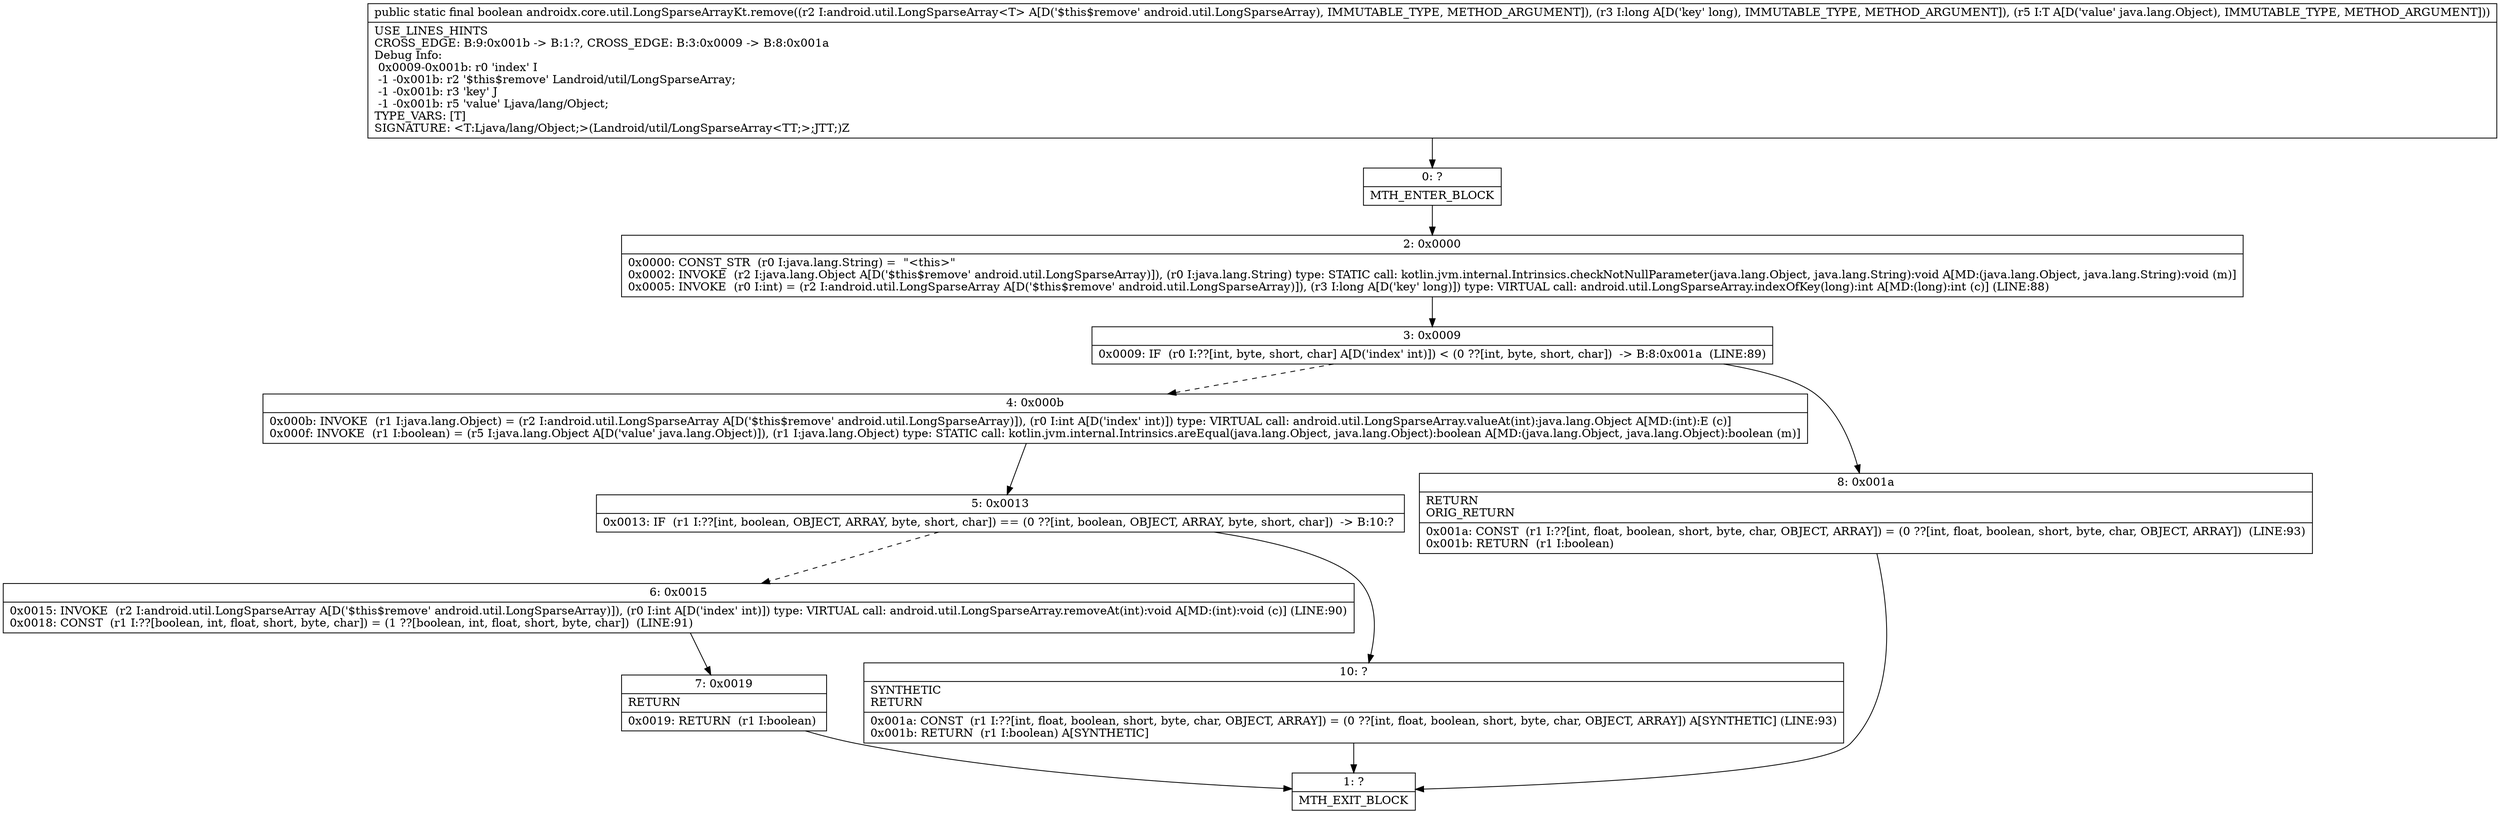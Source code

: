 digraph "CFG forandroidx.core.util.LongSparseArrayKt.remove(Landroid\/util\/LongSparseArray;JLjava\/lang\/Object;)Z" {
Node_0 [shape=record,label="{0\:\ ?|MTH_ENTER_BLOCK\l}"];
Node_2 [shape=record,label="{2\:\ 0x0000|0x0000: CONST_STR  (r0 I:java.lang.String) =  \"\<this\>\" \l0x0002: INVOKE  (r2 I:java.lang.Object A[D('$this$remove' android.util.LongSparseArray)]), (r0 I:java.lang.String) type: STATIC call: kotlin.jvm.internal.Intrinsics.checkNotNullParameter(java.lang.Object, java.lang.String):void A[MD:(java.lang.Object, java.lang.String):void (m)]\l0x0005: INVOKE  (r0 I:int) = (r2 I:android.util.LongSparseArray A[D('$this$remove' android.util.LongSparseArray)]), (r3 I:long A[D('key' long)]) type: VIRTUAL call: android.util.LongSparseArray.indexOfKey(long):int A[MD:(long):int (c)] (LINE:88)\l}"];
Node_3 [shape=record,label="{3\:\ 0x0009|0x0009: IF  (r0 I:??[int, byte, short, char] A[D('index' int)]) \< (0 ??[int, byte, short, char])  \-\> B:8:0x001a  (LINE:89)\l}"];
Node_4 [shape=record,label="{4\:\ 0x000b|0x000b: INVOKE  (r1 I:java.lang.Object) = (r2 I:android.util.LongSparseArray A[D('$this$remove' android.util.LongSparseArray)]), (r0 I:int A[D('index' int)]) type: VIRTUAL call: android.util.LongSparseArray.valueAt(int):java.lang.Object A[MD:(int):E (c)]\l0x000f: INVOKE  (r1 I:boolean) = (r5 I:java.lang.Object A[D('value' java.lang.Object)]), (r1 I:java.lang.Object) type: STATIC call: kotlin.jvm.internal.Intrinsics.areEqual(java.lang.Object, java.lang.Object):boolean A[MD:(java.lang.Object, java.lang.Object):boolean (m)]\l}"];
Node_5 [shape=record,label="{5\:\ 0x0013|0x0013: IF  (r1 I:??[int, boolean, OBJECT, ARRAY, byte, short, char]) == (0 ??[int, boolean, OBJECT, ARRAY, byte, short, char])  \-\> B:10:? \l}"];
Node_6 [shape=record,label="{6\:\ 0x0015|0x0015: INVOKE  (r2 I:android.util.LongSparseArray A[D('$this$remove' android.util.LongSparseArray)]), (r0 I:int A[D('index' int)]) type: VIRTUAL call: android.util.LongSparseArray.removeAt(int):void A[MD:(int):void (c)] (LINE:90)\l0x0018: CONST  (r1 I:??[boolean, int, float, short, byte, char]) = (1 ??[boolean, int, float, short, byte, char])  (LINE:91)\l}"];
Node_7 [shape=record,label="{7\:\ 0x0019|RETURN\l|0x0019: RETURN  (r1 I:boolean) \l}"];
Node_1 [shape=record,label="{1\:\ ?|MTH_EXIT_BLOCK\l}"];
Node_10 [shape=record,label="{10\:\ ?|SYNTHETIC\lRETURN\l|0x001a: CONST  (r1 I:??[int, float, boolean, short, byte, char, OBJECT, ARRAY]) = (0 ??[int, float, boolean, short, byte, char, OBJECT, ARRAY]) A[SYNTHETIC] (LINE:93)\l0x001b: RETURN  (r1 I:boolean) A[SYNTHETIC]\l}"];
Node_8 [shape=record,label="{8\:\ 0x001a|RETURN\lORIG_RETURN\l|0x001a: CONST  (r1 I:??[int, float, boolean, short, byte, char, OBJECT, ARRAY]) = (0 ??[int, float, boolean, short, byte, char, OBJECT, ARRAY])  (LINE:93)\l0x001b: RETURN  (r1 I:boolean) \l}"];
MethodNode[shape=record,label="{public static final boolean androidx.core.util.LongSparseArrayKt.remove((r2 I:android.util.LongSparseArray\<T\> A[D('$this$remove' android.util.LongSparseArray), IMMUTABLE_TYPE, METHOD_ARGUMENT]), (r3 I:long A[D('key' long), IMMUTABLE_TYPE, METHOD_ARGUMENT]), (r5 I:T A[D('value' java.lang.Object), IMMUTABLE_TYPE, METHOD_ARGUMENT]))  | USE_LINES_HINTS\lCROSS_EDGE: B:9:0x001b \-\> B:1:?, CROSS_EDGE: B:3:0x0009 \-\> B:8:0x001a\lDebug Info:\l  0x0009\-0x001b: r0 'index' I\l  \-1 \-0x001b: r2 '$this$remove' Landroid\/util\/LongSparseArray;\l  \-1 \-0x001b: r3 'key' J\l  \-1 \-0x001b: r5 'value' Ljava\/lang\/Object;\lTYPE_VARS: [T]\lSIGNATURE: \<T:Ljava\/lang\/Object;\>(Landroid\/util\/LongSparseArray\<TT;\>;JTT;)Z\l}"];
MethodNode -> Node_0;Node_0 -> Node_2;
Node_2 -> Node_3;
Node_3 -> Node_4[style=dashed];
Node_3 -> Node_8;
Node_4 -> Node_5;
Node_5 -> Node_6[style=dashed];
Node_5 -> Node_10;
Node_6 -> Node_7;
Node_7 -> Node_1;
Node_10 -> Node_1;
Node_8 -> Node_1;
}

